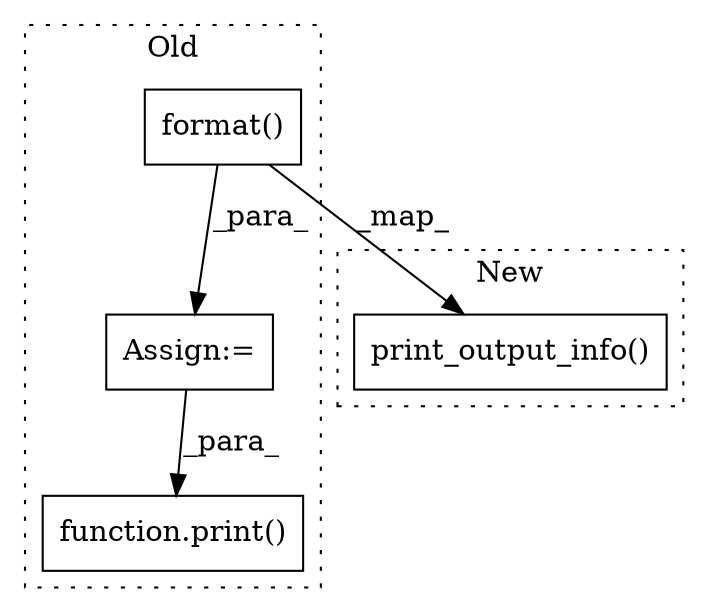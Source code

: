 digraph G {
subgraph cluster0 {
1 [label="format()" a="75" s="3220" l="120" shape="box"];
3 [label="function.print()" a="75" s="3349,3365" l="6,1" shape="box"];
4 [label="Assign:=" a="68" s="3217" l="3" shape="box"];
label = "Old";
style="dotted";
}
subgraph cluster1 {
2 [label="print_output_info()" a="75" s="3296" l="124" shape="box"];
label = "New";
style="dotted";
}
1 -> 2 [label="_map_"];
1 -> 4 [label="_para_"];
4 -> 3 [label="_para_"];
}
